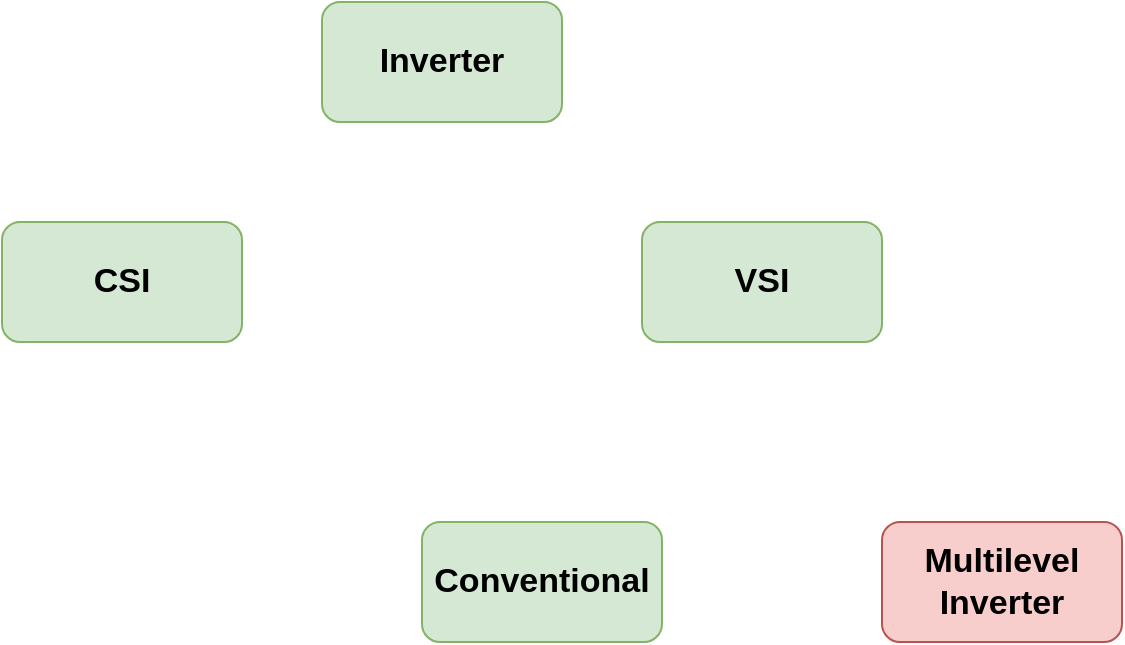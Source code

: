 <mxfile version="24.1.0" type="device">
  <diagram name="Overview of inverter topologies" id="hbq-icvMrwvDVVLTFx14">
    <mxGraphModel dx="1036" dy="606" grid="1" gridSize="10" guides="1" tooltips="1" connect="1" arrows="1" fold="1" page="0" pageScale="1" pageWidth="850" pageHeight="1100" math="0" shadow="0">
      <root>
        <mxCell id="0" />
        <mxCell id="1" parent="0" />
        <mxCell id="ewJG1EBhsnl9meAnirIa-1" value="&lt;font style=&quot;font-size: 17px;&quot;&gt;&lt;b&gt;Inverter&lt;/b&gt;&lt;/font&gt;" style="rounded=1;whiteSpace=wrap;html=1;fillColor=#d5e8d4;strokeColor=#82b366;" vertex="1" parent="1">
          <mxGeometry x="350" y="160" width="120" height="60" as="geometry" />
        </mxCell>
        <mxCell id="ewJG1EBhsnl9meAnirIa-2" value="&lt;font style=&quot;font-size: 17px;&quot;&gt;&lt;b&gt;CSI&lt;/b&gt;&lt;/font&gt;" style="rounded=1;whiteSpace=wrap;html=1;fillColor=#d5e8d4;strokeColor=#82b366;" vertex="1" parent="1">
          <mxGeometry x="190" y="270" width="120" height="60" as="geometry" />
        </mxCell>
        <mxCell id="ewJG1EBhsnl9meAnirIa-3" value="&lt;font style=&quot;font-size: 17px;&quot;&gt;&lt;b&gt;VSI&lt;/b&gt;&lt;/font&gt;" style="rounded=1;whiteSpace=wrap;html=1;fillColor=#d5e8d4;strokeColor=#82b366;" vertex="1" parent="1">
          <mxGeometry x="510" y="270" width="120" height="60" as="geometry" />
        </mxCell>
        <mxCell id="ewJG1EBhsnl9meAnirIa-4" value="&lt;font style=&quot;font-size: 17px;&quot;&gt;&lt;b&gt;Conventional&lt;/b&gt;&lt;/font&gt;" style="rounded=1;whiteSpace=wrap;html=1;fillColor=#d5e8d4;strokeColor=#82b366;" vertex="1" parent="1">
          <mxGeometry x="400" y="420" width="120" height="60" as="geometry" />
        </mxCell>
        <mxCell id="ewJG1EBhsnl9meAnirIa-5" value="&lt;font style=&quot;font-size: 17px;&quot;&gt;&lt;b&gt;Multilevel Inverter&lt;/b&gt;&lt;/font&gt;" style="rounded=1;whiteSpace=wrap;html=1;fillColor=#f8cecc;strokeColor=#b85450;" vertex="1" parent="1">
          <mxGeometry x="630" y="420" width="120" height="60" as="geometry" />
        </mxCell>
      </root>
    </mxGraphModel>
  </diagram>
</mxfile>
